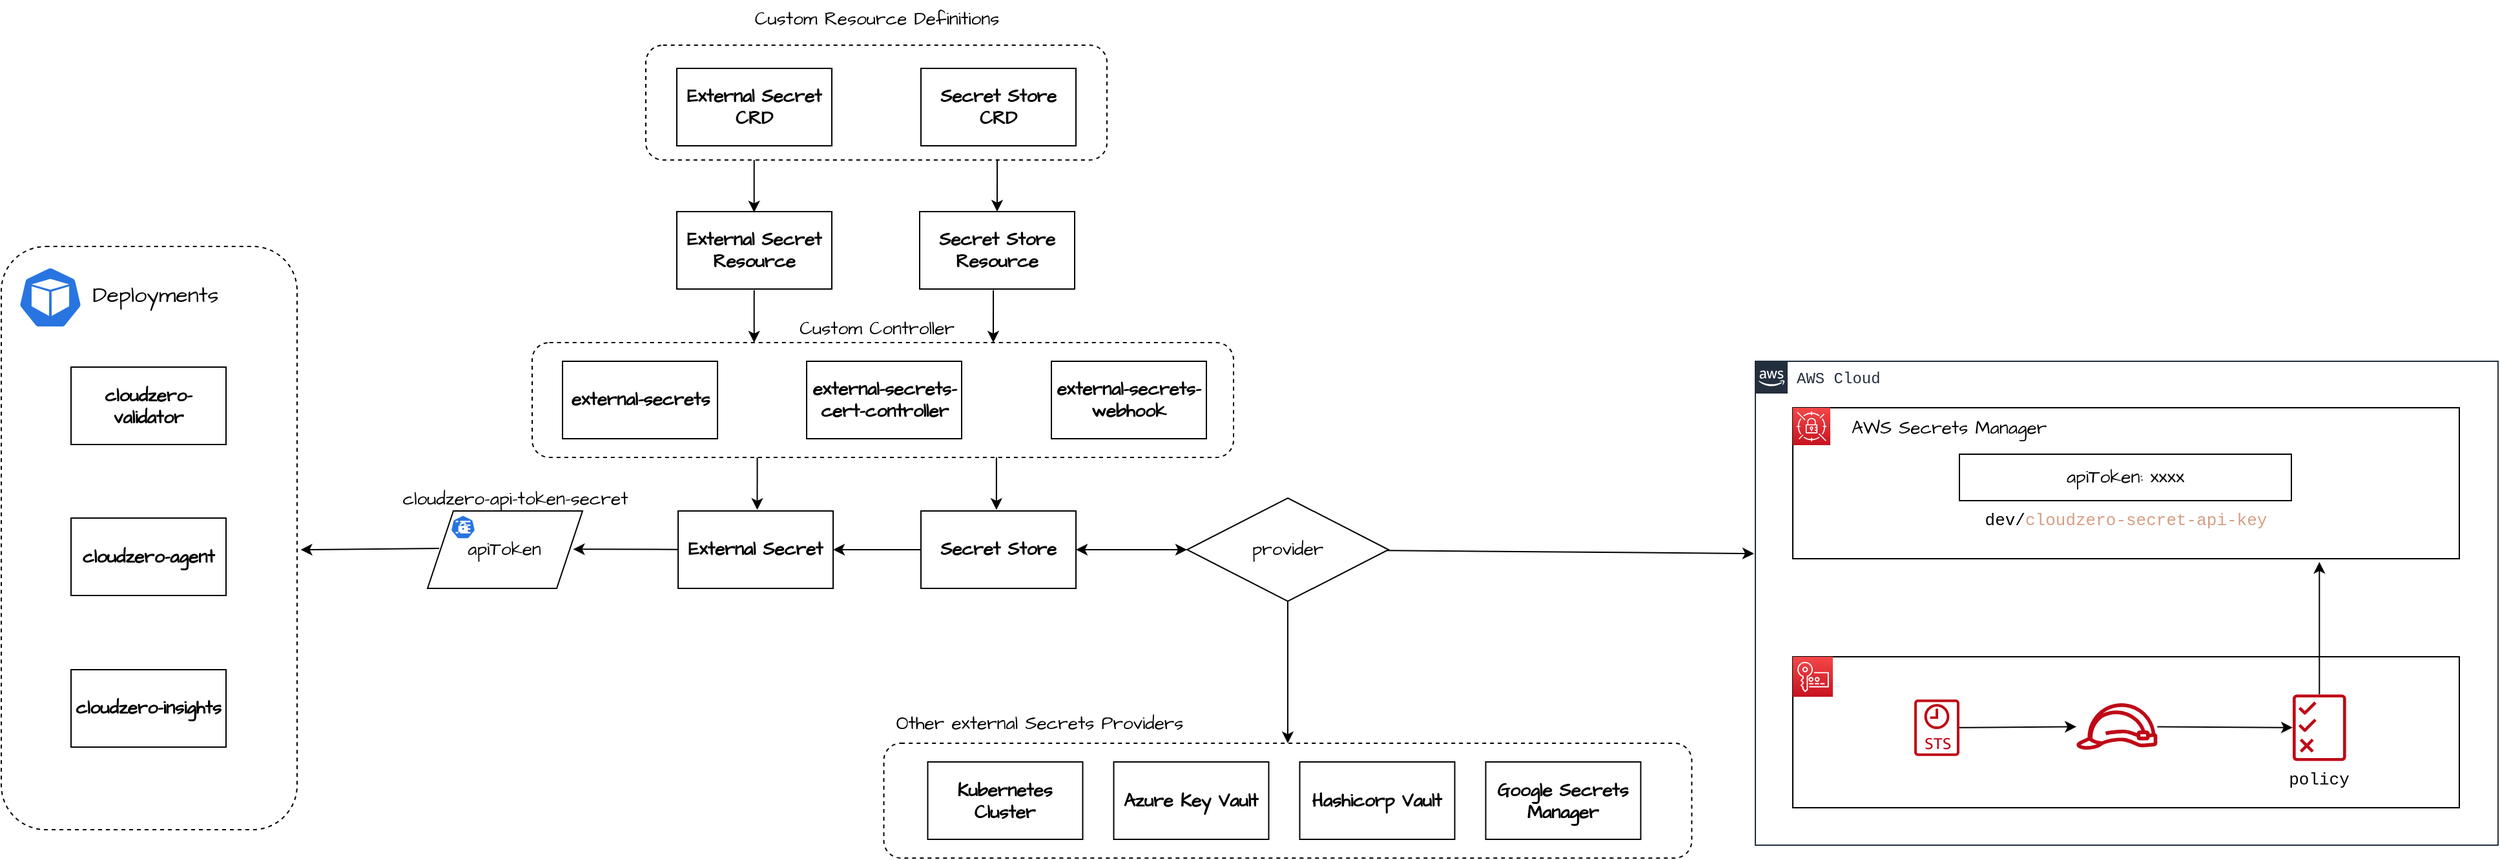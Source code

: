 <mxfile>
    <diagram id="Vk7JqjuBSpX2RSOhJh5d" name="Page-1">
        <mxGraphModel dx="1520" dy="487" grid="0" gridSize="10" guides="1" tooltips="1" connect="1" arrows="1" fold="1" page="0" pageScale="1" pageWidth="850" pageHeight="1100" math="0" shadow="0">
            <root>
                <mxCell id="0"/>
                <mxCell id="1" parent="0"/>
                <mxCell id="66" value="" style="rounded=1;whiteSpace=wrap;html=1;fontFamily=Architects Daughter;fontSource=https%3A%2F%2Ffonts.googleapis.com%2Fcss%3Ffamily%3DArchitects%2BDaughter;fontSize=14;dashed=1;" vertex="1" parent="1">
                    <mxGeometry x="-612" y="309" width="229" height="452" as="geometry"/>
                </mxCell>
                <mxCell id="42" value="" style="rounded=0;whiteSpace=wrap;html=1;fontFamily=Courier New;fontSize=13;" vertex="1" parent="1">
                    <mxGeometry x="775" y="434" width="516" height="117" as="geometry"/>
                </mxCell>
                <mxCell id="29" value="" style="rounded=1;whiteSpace=wrap;html=1;fontFamily=Architects Daughter;fontSource=https%3A%2F%2Ffonts.googleapis.com%2Fcss%3Ffamily%3DArchitects%2BDaughter;fontSize=14;dashed=1;" vertex="1" parent="1">
                    <mxGeometry x="71.25" y="694" width="625.5" height="89" as="geometry"/>
                </mxCell>
                <mxCell id="11" value="" style="rounded=1;whiteSpace=wrap;html=1;fontFamily=Architects Daughter;fontSource=https%3A%2F%2Ffonts.googleapis.com%2Fcss%3Ffamily%3DArchitects%2BDaughter;fontSize=14;dashed=1;" vertex="1" parent="1">
                    <mxGeometry x="-113" y="153" width="357" height="89" as="geometry"/>
                </mxCell>
                <mxCell id="10" value="" style="rounded=1;whiteSpace=wrap;html=1;fontFamily=Architects Daughter;fontSource=https%3A%2F%2Ffonts.googleapis.com%2Fcss%3Ffamily%3DArchitects%2BDaughter;fontSize=14;dashed=1;" vertex="1" parent="1">
                    <mxGeometry x="-201" y="383.5" width="543" height="89" as="geometry"/>
                </mxCell>
                <mxCell id="2" value="External Secret&lt;br style=&quot;font-size: 14px;&quot;&gt;CRD" style="rounded=0;whiteSpace=wrap;html=1;fontFamily=Architects Daughter;fontSource=https%3A%2F%2Ffonts.googleapis.com%2Fcss%3Ffamily%3DArchitects%2BDaughter;fontStyle=1;fontSize=14;" vertex="1" parent="1">
                    <mxGeometry x="-89" y="171" width="120" height="60" as="geometry"/>
                </mxCell>
                <mxCell id="14" style="edgeStyle=none;html=1;entryX=0.5;entryY=0;entryDx=0;entryDy=0;fontFamily=Architects Daughter;fontSource=https%3A%2F%2Ffonts.googleapis.com%2Fcss%3Ffamily%3DArchitects%2BDaughter;fontSize=14;exitX=0.762;exitY=0.993;exitDx=0;exitDy=0;exitPerimeter=0;" edge="1" parent="1" source="11" target="5">
                    <mxGeometry relative="1" as="geometry">
                        <mxPoint x="162" y="252" as="sourcePoint"/>
                    </mxGeometry>
                </mxCell>
                <mxCell id="3" value="Secret Store&lt;br style=&quot;font-size: 14px;&quot;&gt;CRD" style="rounded=0;whiteSpace=wrap;html=1;fontFamily=Architects Daughter;fontSource=https%3A%2F%2Ffonts.googleapis.com%2Fcss%3Ffamily%3DArchitects%2BDaughter;fontStyle=1;fontSize=14;" vertex="1" parent="1">
                    <mxGeometry x="100" y="171" width="120" height="60" as="geometry"/>
                </mxCell>
                <mxCell id="4" value="External Secret&lt;br style=&quot;font-size: 14px;&quot;&gt;Resource" style="rounded=0;whiteSpace=wrap;html=1;fontFamily=Architects Daughter;fontSource=https%3A%2F%2Ffonts.googleapis.com%2Fcss%3Ffamily%3DArchitects%2BDaughter;fontStyle=1;fontSize=14;" vertex="1" parent="1">
                    <mxGeometry x="-89" y="282" width="120" height="60" as="geometry"/>
                </mxCell>
                <mxCell id="5" value="Secret Store&lt;br style=&quot;font-size: 14px;&quot;&gt;Resource" style="rounded=0;whiteSpace=wrap;html=1;fontFamily=Architects Daughter;fontSource=https%3A%2F%2Ffonts.googleapis.com%2Fcss%3Ffamily%3DArchitects%2BDaughter;fontStyle=1;fontSize=14;" vertex="1" parent="1">
                    <mxGeometry x="99" y="282" width="120" height="60" as="geometry"/>
                </mxCell>
                <mxCell id="6" value="external-secrets" style="rounded=0;whiteSpace=wrap;html=1;fontFamily=Architects Daughter;fontSource=https%3A%2F%2Ffonts.googleapis.com%2Fcss%3Ffamily%3DArchitects%2BDaughter;fontStyle=1;fontSize=14;" vertex="1" parent="1">
                    <mxGeometry x="-177.5" y="398" width="120" height="60" as="geometry"/>
                </mxCell>
                <mxCell id="7" value="external-secrets-cert-controller" style="rounded=0;whiteSpace=wrap;html=1;fontFamily=Architects Daughter;fontSource=https%3A%2F%2Ffonts.googleapis.com%2Fcss%3Ffamily%3DArchitects%2BDaughter;fontStyle=1;fontSize=14;" vertex="1" parent="1">
                    <mxGeometry x="11.5" y="398" width="120" height="60" as="geometry"/>
                </mxCell>
                <mxCell id="8" value="external-secrets-webhook" style="rounded=0;whiteSpace=wrap;html=1;fontFamily=Architects Daughter;fontSource=https%3A%2F%2Ffonts.googleapis.com%2Fcss%3Ffamily%3DArchitects%2BDaughter;fontStyle=1;fontSize=14;" vertex="1" parent="1">
                    <mxGeometry x="201" y="398" width="120" height="60" as="geometry"/>
                </mxCell>
                <mxCell id="12" value="Custom Resource Definitions" style="text;html=1;strokeColor=none;fillColor=none;align=center;verticalAlign=middle;whiteSpace=wrap;rounded=0;dashed=1;fontFamily=Architects Daughter;fontSource=https%3A%2F%2Ffonts.googleapis.com%2Fcss%3Ffamily%3DArchitects%2BDaughter;fontSize=14;" vertex="1" parent="1">
                    <mxGeometry x="-63.5" y="118" width="258" height="30" as="geometry"/>
                </mxCell>
                <mxCell id="13" value="Custom Controller" style="text;html=1;strokeColor=none;fillColor=none;align=center;verticalAlign=middle;whiteSpace=wrap;rounded=0;dashed=1;fontFamily=Architects Daughter;fontSource=https%3A%2F%2Ffonts.googleapis.com%2Fcss%3Ffamily%3DArchitects%2BDaughter;fontSize=14;" vertex="1" parent="1">
                    <mxGeometry x="-63" y="358" width="258" height="30" as="geometry"/>
                </mxCell>
                <mxCell id="15" style="edgeStyle=none;html=1;entryX=0.5;entryY=0;entryDx=0;entryDy=0;fontFamily=Architects Daughter;fontSource=https%3A%2F%2Ffonts.googleapis.com%2Fcss%3Ffamily%3DArchitects%2BDaughter;fontSize=14;exitX=0.762;exitY=0.993;exitDx=0;exitDy=0;exitPerimeter=0;" edge="1" parent="1">
                    <mxGeometry relative="1" as="geometry">
                        <mxPoint x="-29.136" y="241.997" as="sourcePoint"/>
                        <mxPoint x="-29.17" y="282.62" as="targetPoint"/>
                    </mxGeometry>
                </mxCell>
                <mxCell id="16" style="edgeStyle=none;html=1;entryX=0.5;entryY=0;entryDx=0;entryDy=0;fontFamily=Architects Daughter;fontSource=https%3A%2F%2Ffonts.googleapis.com%2Fcss%3Ffamily%3DArchitects%2BDaughter;fontSize=14;exitX=0.762;exitY=0.993;exitDx=0;exitDy=0;exitPerimeter=0;" edge="1" parent="1">
                    <mxGeometry relative="1" as="geometry">
                        <mxPoint x="-29.136" y="342.877" as="sourcePoint"/>
                        <mxPoint x="-29.17" y="383.5" as="targetPoint"/>
                    </mxGeometry>
                </mxCell>
                <mxCell id="17" style="edgeStyle=none;html=1;entryX=0.5;entryY=0;entryDx=0;entryDy=0;fontFamily=Architects Daughter;fontSource=https%3A%2F%2Ffonts.googleapis.com%2Fcss%3Ffamily%3DArchitects%2BDaughter;fontSize=14;exitX=0.762;exitY=0.993;exitDx=0;exitDy=0;exitPerimeter=0;" edge="1" parent="1">
                    <mxGeometry relative="1" as="geometry">
                        <mxPoint x="156.034" y="342.877" as="sourcePoint"/>
                        <mxPoint x="156" y="383.5" as="targetPoint"/>
                    </mxGeometry>
                </mxCell>
                <mxCell id="18" style="edgeStyle=none;html=1;entryX=0.5;entryY=0;entryDx=0;entryDy=0;fontFamily=Architects Daughter;fontSource=https%3A%2F%2Ffonts.googleapis.com%2Fcss%3Ffamily%3DArchitects%2BDaughter;fontSize=14;exitX=0.762;exitY=0.993;exitDx=0;exitDy=0;exitPerimeter=0;" edge="1" parent="1">
                    <mxGeometry relative="1" as="geometry">
                        <mxPoint x="-26.716" y="472.497" as="sourcePoint"/>
                        <mxPoint x="-26.75" y="513.12" as="targetPoint"/>
                    </mxGeometry>
                </mxCell>
                <mxCell id="19" style="edgeStyle=none;html=1;entryX=0.5;entryY=0;entryDx=0;entryDy=0;fontFamily=Architects Daughter;fontSource=https%3A%2F%2Ffonts.googleapis.com%2Fcss%3Ffamily%3DArchitects%2BDaughter;fontSize=14;exitX=0.762;exitY=0.993;exitDx=0;exitDy=0;exitPerimeter=0;" edge="1" parent="1">
                    <mxGeometry relative="1" as="geometry">
                        <mxPoint x="158.454" y="472.497" as="sourcePoint"/>
                        <mxPoint x="158.42" y="513.12" as="targetPoint"/>
                    </mxGeometry>
                </mxCell>
                <mxCell id="38" style="edgeStyle=none;html=1;entryX=0.939;entryY=0.494;entryDx=0;entryDy=0;fontFamily=Architects Daughter;fontSource=https%3A%2F%2Ffonts.googleapis.com%2Fcss%3Ffamily%3DArchitects%2BDaughter;fontSize=14;entryPerimeter=0;" edge="1" parent="1" source="20" target="35">
                    <mxGeometry relative="1" as="geometry"/>
                </mxCell>
                <mxCell id="20" value="External Secret" style="rounded=0;whiteSpace=wrap;html=1;fontFamily=Architects Daughter;fontSource=https%3A%2F%2Ffonts.googleapis.com%2Fcss%3Ffamily%3DArchitects%2BDaughter;fontStyle=1;fontSize=14;" vertex="1" parent="1">
                    <mxGeometry x="-88" y="514" width="120" height="60" as="geometry"/>
                </mxCell>
                <mxCell id="22" style="edgeStyle=none;html=1;fontFamily=Architects Daughter;fontSource=https%3A%2F%2Ffonts.googleapis.com%2Fcss%3Ffamily%3DArchitects%2BDaughter;fontSize=14;" edge="1" parent="1" source="21" target="20">
                    <mxGeometry relative="1" as="geometry"/>
                </mxCell>
                <mxCell id="21" value="Secret Store" style="rounded=0;whiteSpace=wrap;html=1;fontFamily=Architects Daughter;fontSource=https%3A%2F%2Ffonts.googleapis.com%2Fcss%3Ffamily%3DArchitects%2BDaughter;fontStyle=1;fontSize=14;" vertex="1" parent="1">
                    <mxGeometry x="100" y="514" width="120" height="60" as="geometry"/>
                </mxCell>
                <mxCell id="24" style="edgeStyle=none;html=1;entryX=1;entryY=0.5;entryDx=0;entryDy=0;fontFamily=Architects Daughter;fontSource=https%3A%2F%2Ffonts.googleapis.com%2Fcss%3Ffamily%3DArchitects%2BDaughter;fontSize=14;startArrow=classic;startFill=1;" edge="1" parent="1" source="23" target="21">
                    <mxGeometry relative="1" as="geometry"/>
                </mxCell>
                <mxCell id="30" style="edgeStyle=none;html=1;fontFamily=Architects Daughter;fontSource=https%3A%2F%2Ffonts.googleapis.com%2Fcss%3Ffamily%3DArchitects%2BDaughter;fontSize=14;" edge="1" parent="1" source="23" target="29">
                    <mxGeometry relative="1" as="geometry"/>
                </mxCell>
                <mxCell id="61" style="html=1;fontFamily=Courier New;fontSize=13;" edge="1" parent="1" source="23">
                    <mxGeometry relative="1" as="geometry">
                        <mxPoint x="745" y="547" as="targetPoint"/>
                    </mxGeometry>
                </mxCell>
                <mxCell id="23" value="provider" style="rhombus;whiteSpace=wrap;html=1;fontFamily=Architects Daughter;fontSource=https%3A%2F%2Ffonts.googleapis.com%2Fcss%3Ffamily%3DArchitects%2BDaughter;fontSize=14;" vertex="1" parent="1">
                    <mxGeometry x="306" y="504" width="156" height="80" as="geometry"/>
                </mxCell>
                <mxCell id="25" value="Kubernetes Cluster" style="rounded=0;whiteSpace=wrap;html=1;fontFamily=Architects Daughter;fontSource=https%3A%2F%2Ffonts.googleapis.com%2Fcss%3Ffamily%3DArchitects%2BDaughter;fontStyle=1;fontSize=14;" vertex="1" parent="1">
                    <mxGeometry x="105.25" y="708.5" width="120" height="60" as="geometry"/>
                </mxCell>
                <mxCell id="26" value="Azure Key Vault" style="rounded=0;whiteSpace=wrap;html=1;fontFamily=Architects Daughter;fontSource=https%3A%2F%2Ffonts.googleapis.com%2Fcss%3Ffamily%3DArchitects%2BDaughter;fontStyle=1;fontSize=14;" vertex="1" parent="1">
                    <mxGeometry x="249.25" y="708.5" width="120" height="60" as="geometry"/>
                </mxCell>
                <mxCell id="27" value="Hashicorp Vault" style="rounded=0;whiteSpace=wrap;html=1;fontFamily=Architects Daughter;fontSource=https%3A%2F%2Ffonts.googleapis.com%2Fcss%3Ffamily%3DArchitects%2BDaughter;fontStyle=1;fontSize=14;" vertex="1" parent="1">
                    <mxGeometry x="393.25" y="708.5" width="120" height="60" as="geometry"/>
                </mxCell>
                <mxCell id="28" value="Google Secrets Manager" style="rounded=0;whiteSpace=wrap;html=1;fontFamily=Architects Daughter;fontSource=https%3A%2F%2Ffonts.googleapis.com%2Fcss%3Ffamily%3DArchitects%2BDaughter;fontStyle=1;fontSize=14;" vertex="1" parent="1">
                    <mxGeometry x="537.25" y="708.5" width="120" height="60" as="geometry"/>
                </mxCell>
                <mxCell id="31" value="Other external Secrets Providers" style="text;html=1;strokeColor=none;fillColor=none;align=center;verticalAlign=middle;whiteSpace=wrap;rounded=0;dashed=1;fontFamily=Architects Daughter;fontSource=https%3A%2F%2Ffonts.googleapis.com%2Fcss%3Ffamily%3DArchitects%2BDaughter;fontSize=14;" vertex="1" parent="1">
                    <mxGeometry x="63" y="664" width="258" height="30" as="geometry"/>
                </mxCell>
                <mxCell id="35" value="" style="shape=parallelogram;perimeter=parallelogramPerimeter;whiteSpace=wrap;html=1;fixedSize=1;fontFamily=Architects Daughter;fontSource=https%3A%2F%2Ffonts.googleapis.com%2Fcss%3Ffamily%3DArchitects%2BDaughter;fontSize=14;" vertex="1" parent="1">
                    <mxGeometry x="-282" y="514" width="120" height="60" as="geometry"/>
                </mxCell>
                <mxCell id="36" value="cloudzero-api-token-secret" style="text;html=1;strokeColor=none;fillColor=none;align=center;verticalAlign=middle;whiteSpace=wrap;rounded=0;dashed=1;fontFamily=Architects Daughter;fontSource=https%3A%2F%2Ffonts.googleapis.com%2Fcss%3Ffamily%3DArchitects%2BDaughter;fontSize=14;" vertex="1" parent="1">
                    <mxGeometry x="-343" y="490" width="258" height="30" as="geometry"/>
                </mxCell>
                <mxCell id="67" style="html=1;entryX=1.012;entryY=0.52;entryDx=0;entryDy=0;entryPerimeter=0;fontFamily=Courier New;fontSize=13;startArrow=none;startFill=0;" edge="1" parent="1" target="66">
                    <mxGeometry relative="1" as="geometry">
                        <mxPoint x="-273" y="543" as="sourcePoint"/>
                    </mxGeometry>
                </mxCell>
                <mxCell id="37" value="apiToken" style="text;html=1;strokeColor=none;fillColor=none;align=center;verticalAlign=middle;whiteSpace=wrap;rounded=0;dashed=1;fontFamily=Architects Daughter;fontSource=https%3A%2F%2Ffonts.googleapis.com%2Fcss%3Ffamily%3DArchitects%2BDaughter;fontSize=14;" vertex="1" parent="1">
                    <mxGeometry x="-268.5" y="529" width="91" height="30" as="geometry"/>
                </mxCell>
                <mxCell id="33" value="" style="sketch=0;html=1;dashed=0;whitespace=wrap;fillColor=#2875E2;strokeColor=#ffffff;points=[[0.005,0.63,0],[0.1,0.2,0],[0.9,0.2,0],[0.5,0,0],[0.995,0.63,0],[0.72,0.99,0],[0.5,1,0],[0.28,0.99,0]];verticalLabelPosition=bottom;align=center;verticalAlign=top;shape=mxgraph.kubernetes.icon;prIcon=secret;fontFamily=Architects Daughter;fontSource=https%3A%2F%2Ffonts.googleapis.com%2Fcss%3Ffamily%3DArchitects%2BDaughter;fontSize=14;" vertex="1" parent="1">
                    <mxGeometry x="-264" y="513" width="19" height="27" as="geometry"/>
                </mxCell>
                <mxCell id="39" value="apiToken: xxxx" style="rounded=0;whiteSpace=wrap;html=1;fontFamily=Architects Daughter;fontSource=https%3A%2F%2Ffonts.googleapis.com%2Fcss%3Ffamily%3DArchitects%2BDaughter;fontSize=14;" vertex="1" parent="1">
                    <mxGeometry x="904" y="470" width="257" height="36" as="geometry"/>
                </mxCell>
                <mxCell id="40" value="dev/&lt;span style=&quot;color: rgb(214, 157, 133); background-color: var(--vscode-textPreformat-background); font-size: 13px; text-align: left;&quot;&gt;cloudzero-secret-api-key&lt;/span&gt;" style="text;html=1;strokeColor=none;fillColor=none;align=center;verticalAlign=middle;whiteSpace=wrap;rounded=0;dashed=1;fontFamily=Courier New;fontSize=13;fontStyle=0" vertex="1" parent="1">
                    <mxGeometry x="904" y="506" width="258" height="30" as="geometry"/>
                </mxCell>
                <mxCell id="43" value="" style="sketch=0;points=[[0,0,0],[0.25,0,0],[0.5,0,0],[0.75,0,0],[1,0,0],[0,1,0],[0.25,1,0],[0.5,1,0],[0.75,1,0],[1,1,0],[0,0.25,0],[0,0.5,0],[0,0.75,0],[1,0.25,0],[1,0.5,0],[1,0.75,0]];outlineConnect=0;fontColor=#232F3E;gradientColor=#F54749;gradientDirection=north;fillColor=#C7131F;strokeColor=#ffffff;dashed=0;verticalLabelPosition=bottom;verticalAlign=top;align=center;html=1;fontSize=12;fontStyle=0;aspect=fixed;shape=mxgraph.aws4.resourceIcon;resIcon=mxgraph.aws4.secrets_manager;fontFamily=Courier New;" vertex="1" parent="1">
                    <mxGeometry x="775" y="434" width="29" height="29" as="geometry"/>
                </mxCell>
                <mxCell id="44" value="AWS Secrets Manager" style="text;html=1;strokeColor=none;fillColor=none;align=center;verticalAlign=middle;whiteSpace=wrap;rounded=0;dashed=1;fontFamily=Architects Daughter;fontSource=https%3A%2F%2Ffonts.googleapis.com%2Fcss%3Ffamily%3DArchitects%2BDaughter;fontSize=14;" vertex="1" parent="1">
                    <mxGeometry x="767" y="435" width="258" height="30" as="geometry"/>
                </mxCell>
                <mxCell id="45" value="" style="sketch=0;outlineConnect=0;fontColor=#232F3E;gradientColor=none;fillColor=#BF0816;strokeColor=none;dashed=0;verticalLabelPosition=bottom;verticalAlign=top;align=center;html=1;fontSize=12;fontStyle=0;aspect=fixed;pointerEvents=1;shape=mxgraph.aws4.role;fontFamily=Courier New;" vertex="1" parent="1">
                    <mxGeometry x="816" y="672.5" width="46.09" height="26" as="geometry"/>
                </mxCell>
                <mxCell id="47" value="" style="rounded=0;whiteSpace=wrap;html=1;fontFamily=Courier New;fontSize=13;" vertex="1" parent="1">
                    <mxGeometry x="775" y="627" width="516" height="117" as="geometry"/>
                </mxCell>
                <mxCell id="46" value="" style="sketch=0;points=[[0,0,0],[0.25,0,0],[0.5,0,0],[0.75,0,0],[1,0,0],[0,1,0],[0.25,1,0],[0.5,1,0],[0.75,1,0],[1,1,0],[0,0.25,0],[0,0.5,0],[0,0.75,0],[1,0.25,0],[1,0.5,0],[1,0.75,0]];outlineConnect=0;fontColor=#232F3E;gradientColor=#F54749;gradientDirection=north;fillColor=#C7131F;strokeColor=#ffffff;dashed=0;verticalLabelPosition=bottom;verticalAlign=top;align=center;html=1;fontSize=12;fontStyle=0;aspect=fixed;shape=mxgraph.aws4.resourceIcon;resIcon=mxgraph.aws4.key_management_service;fontFamily=Courier New;" vertex="1" parent="1">
                    <mxGeometry x="775" y="627" width="31" height="31" as="geometry"/>
                </mxCell>
                <mxCell id="54" style="edgeStyle=none;html=1;fontFamily=Courier New;fontSize=13;" edge="1" parent="1" source="52">
                    <mxGeometry relative="1" as="geometry">
                        <mxPoint x="1182.665" y="553.5" as="targetPoint"/>
                    </mxGeometry>
                </mxCell>
                <mxCell id="52" value="" style="sketch=0;outlineConnect=0;fontColor=#232F3E;gradientColor=none;fillColor=#BF0816;strokeColor=none;dashed=0;verticalLabelPosition=bottom;verticalAlign=top;align=center;html=1;fontSize=12;fontStyle=0;aspect=fixed;pointerEvents=1;shape=mxgraph.aws4.permissions;fontFamily=Courier New;" vertex="1" parent="1">
                    <mxGeometry x="1162" y="656" width="41.33" height="52" as="geometry"/>
                </mxCell>
                <mxCell id="53" value="policy" style="text;html=1;strokeColor=none;fillColor=none;align=center;verticalAlign=middle;whiteSpace=wrap;rounded=0;dashed=1;fontFamily=Courier New;fontSize=13;fontStyle=0" vertex="1" parent="1">
                    <mxGeometry x="1139.16" y="707" width="87" height="30" as="geometry"/>
                </mxCell>
                <mxCell id="59" style="edgeStyle=none;html=1;fontFamily=Courier New;fontSize=13;" edge="1" parent="1" source="55" target="56">
                    <mxGeometry relative="1" as="geometry"/>
                </mxCell>
                <mxCell id="55" value="" style="sketch=0;outlineConnect=0;fontColor=#232F3E;gradientColor=none;fillColor=#BF0816;strokeColor=none;dashed=0;verticalLabelPosition=bottom;verticalAlign=top;align=center;html=1;fontSize=12;fontStyle=0;aspect=fixed;pointerEvents=1;shape=mxgraph.aws4.sts_alternate;fontFamily=Courier New;" vertex="1" parent="1">
                    <mxGeometry x="869.03" y="660" width="34.97" height="44" as="geometry"/>
                </mxCell>
                <mxCell id="57" style="edgeStyle=none;html=1;fontFamily=Courier New;fontSize=13;" edge="1" parent="1" source="56" target="52">
                    <mxGeometry relative="1" as="geometry"/>
                </mxCell>
                <mxCell id="56" value="" style="sketch=0;outlineConnect=0;fontColor=#232F3E;gradientColor=none;fillColor=#BF0816;strokeColor=none;dashed=0;verticalLabelPosition=bottom;verticalAlign=top;align=center;html=1;fontSize=12;fontStyle=0;aspect=fixed;pointerEvents=1;shape=mxgraph.aws4.role;fontFamily=Courier New;" vertex="1" parent="1">
                    <mxGeometry x="994" y="663" width="63.82" height="36" as="geometry"/>
                </mxCell>
                <mxCell id="60" value="AWS Cloud" style="points=[[0,0],[0.25,0],[0.5,0],[0.75,0],[1,0],[1,0.25],[1,0.5],[1,0.75],[1,1],[0.75,1],[0.5,1],[0.25,1],[0,1],[0,0.75],[0,0.5],[0,0.25]];outlineConnect=0;gradientColor=none;html=1;whiteSpace=wrap;fontSize=12;fontStyle=0;container=1;pointerEvents=0;collapsible=0;recursiveResize=0;shape=mxgraph.aws4.group;grIcon=mxgraph.aws4.group_aws_cloud_alt;strokeColor=#232F3E;fillColor=none;verticalAlign=top;align=left;spacingLeft=30;fontColor=#232F3E;dashed=0;fontFamily=Courier New;" vertex="1" parent="1">
                    <mxGeometry x="746" y="398" width="575" height="375" as="geometry"/>
                </mxCell>
                <mxCell id="62" value="" style="sketch=0;html=1;dashed=0;whitespace=wrap;fillColor=#2875E2;strokeColor=#ffffff;points=[[0.005,0.63,0],[0.1,0.2,0],[0.9,0.2,0],[0.5,0,0],[0.995,0.63,0],[0.72,0.99,0],[0.5,1,0],[0.28,0.99,0]];verticalLabelPosition=bottom;align=center;verticalAlign=top;shape=mxgraph.kubernetes.icon;prIcon=pod;fontFamily=Courier New;fontSize=13;" vertex="1" parent="1">
                    <mxGeometry x="-599" y="324.5" width="50" height="48" as="geometry"/>
                </mxCell>
                <mxCell id="63" value="cloudzero-validator" style="rounded=0;whiteSpace=wrap;html=1;fontFamily=Architects Daughter;fontSource=https%3A%2F%2Ffonts.googleapis.com%2Fcss%3Ffamily%3DArchitects%2BDaughter;fontStyle=1;fontSize=14;" vertex="1" parent="1">
                    <mxGeometry x="-558" y="402.5" width="120" height="60" as="geometry"/>
                </mxCell>
                <mxCell id="64" value="cloudzero-agent" style="rounded=0;whiteSpace=wrap;html=1;fontFamily=Architects Daughter;fontSource=https%3A%2F%2Ffonts.googleapis.com%2Fcss%3Ffamily%3DArchitects%2BDaughter;fontStyle=1;fontSize=14;" vertex="1" parent="1">
                    <mxGeometry x="-558" y="519.5" width="120" height="60" as="geometry"/>
                </mxCell>
                <mxCell id="65" value="cloudzero-insights" style="rounded=0;whiteSpace=wrap;html=1;fontFamily=Architects Daughter;fontSource=https%3A%2F%2Ffonts.googleapis.com%2Fcss%3Ffamily%3DArchitects%2BDaughter;fontStyle=1;fontSize=14;" vertex="1" parent="1">
                    <mxGeometry x="-558" y="637" width="120" height="60" as="geometry"/>
                </mxCell>
                <mxCell id="68" value="Deployments" style="text;html=1;strokeColor=none;fillColor=none;align=center;verticalAlign=middle;whiteSpace=wrap;rounded=0;dashed=1;fontFamily=Architects Daughter;fontSource=https%3A%2F%2Ffonts.googleapis.com%2Fcss%3Ffamily%3DArchitects%2BDaughter;fontSize=17;" vertex="1" parent="1">
                    <mxGeometry x="-547" y="332" width="109" height="30" as="geometry"/>
                </mxCell>
            </root>
        </mxGraphModel>
    </diagram>
</mxfile>